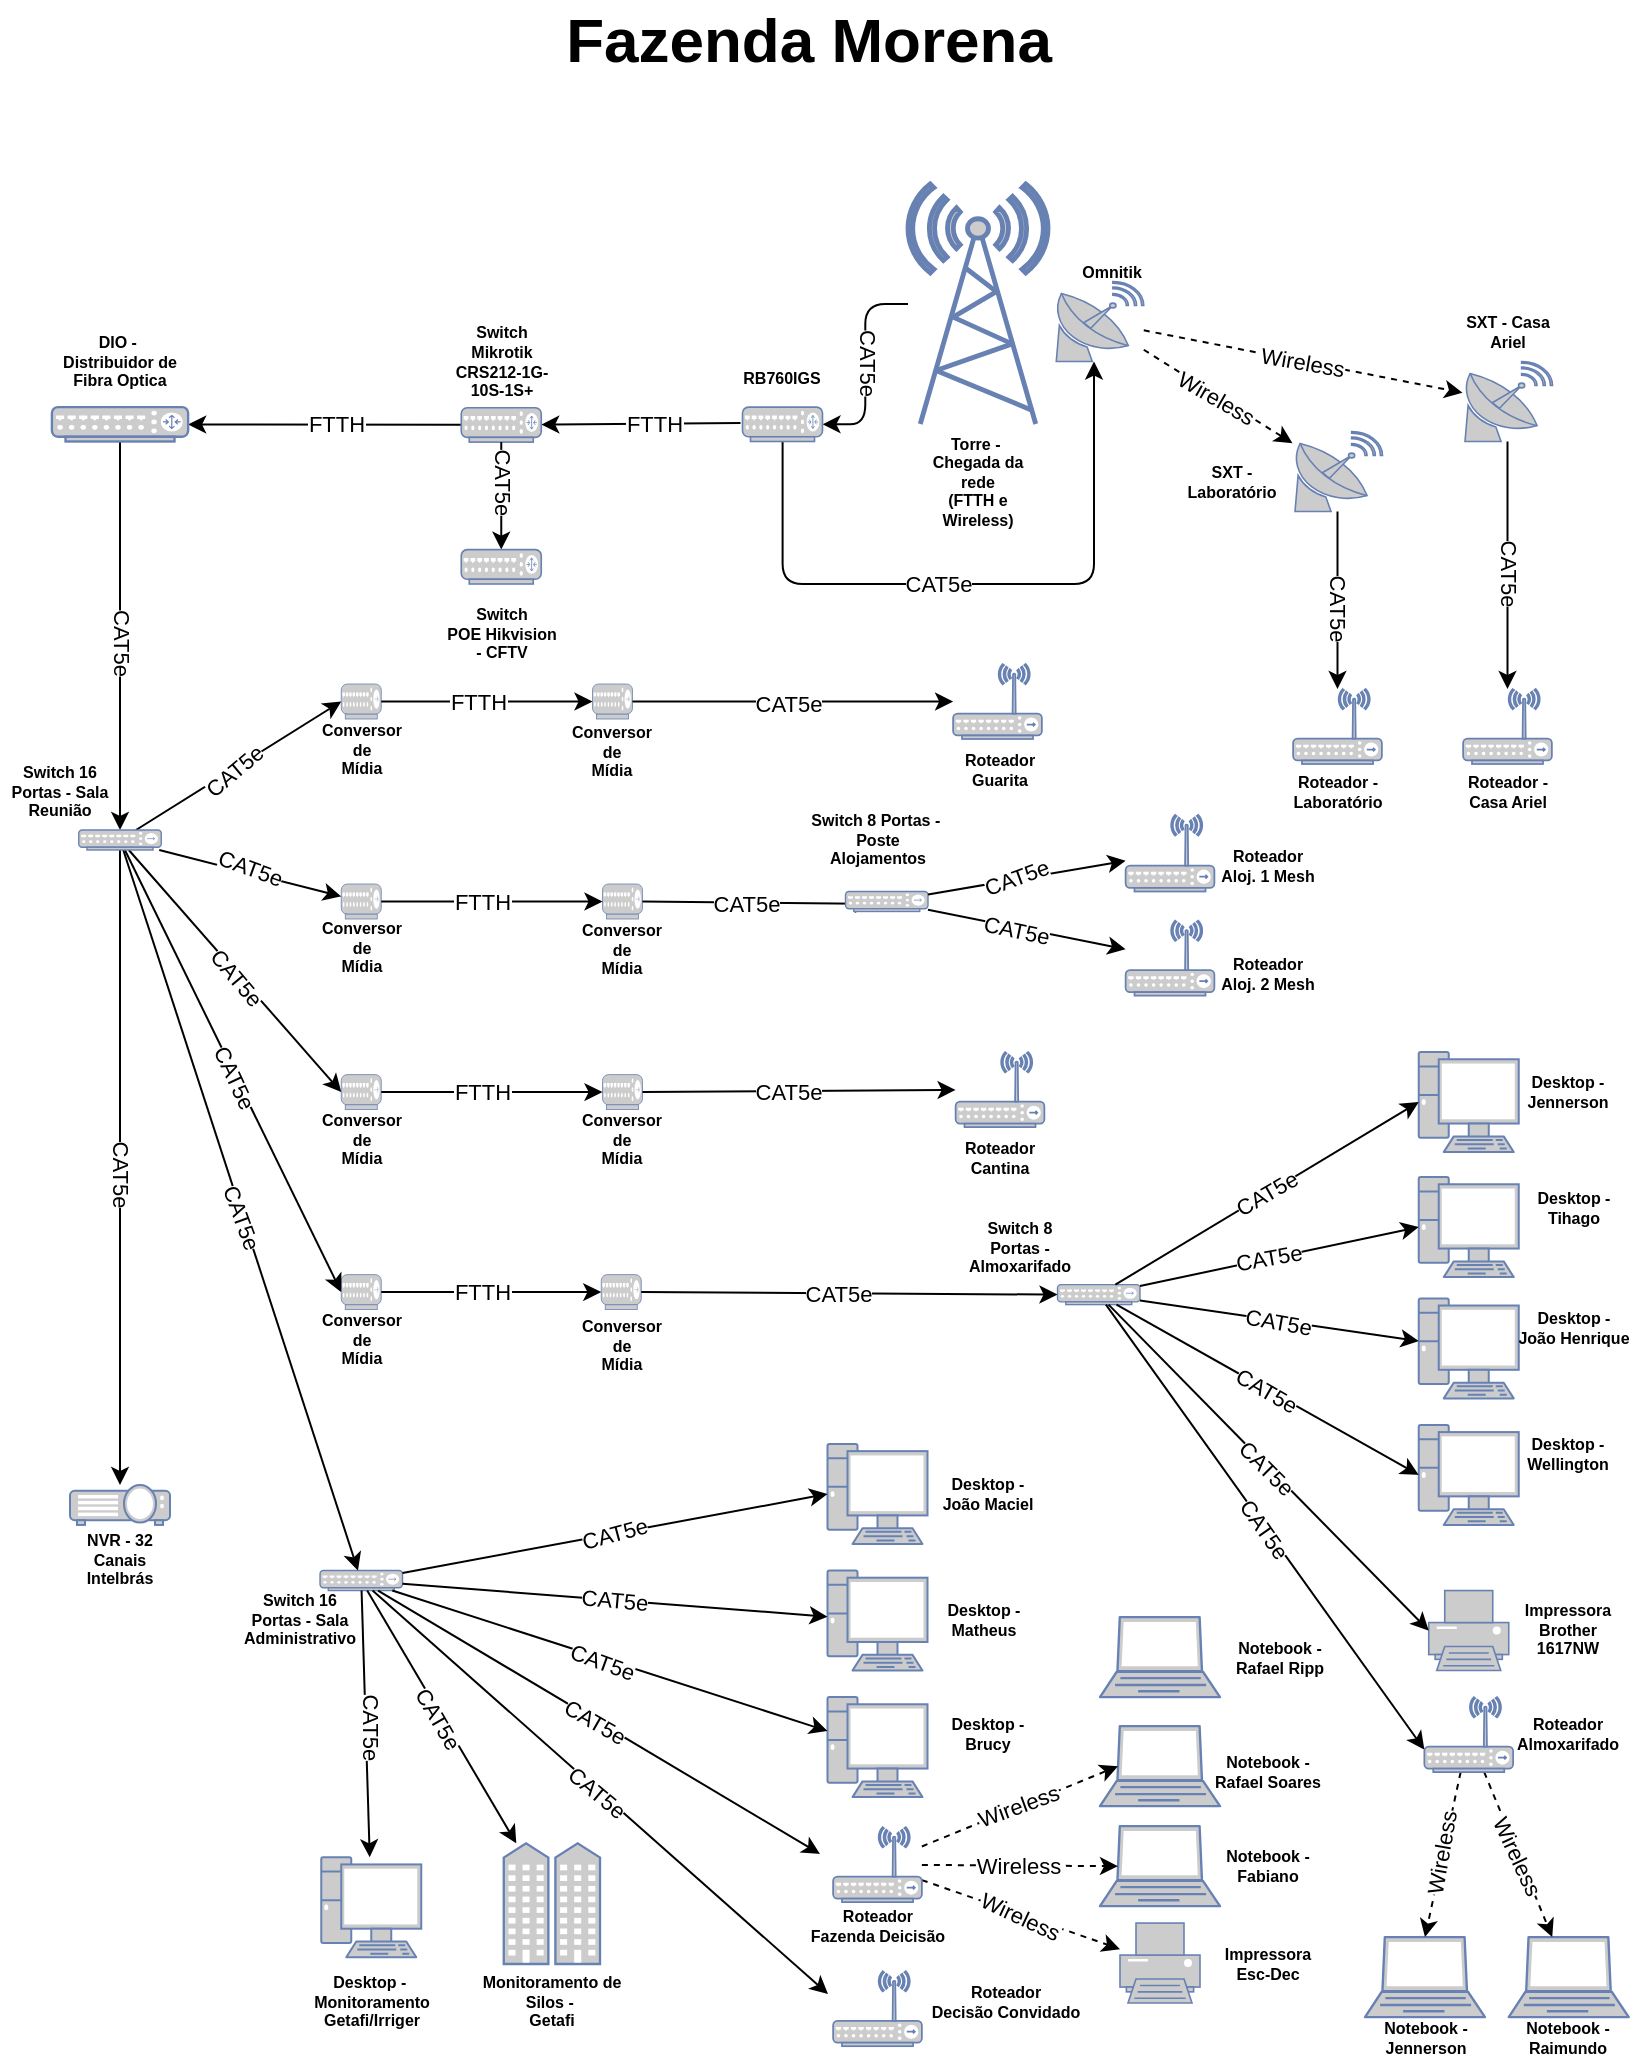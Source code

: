 <mxfile version="21.3.5" type="github">
  <diagram name="Página-1" id="kqtkgq784HLdi7vzzQb3">
    <mxGraphModel dx="1434" dy="796" grid="1" gridSize="10" guides="1" tooltips="1" connect="1" arrows="1" fold="1" page="1" pageScale="1" pageWidth="827" pageHeight="1169" math="0" shadow="0">
      <root>
        <mxCell id="0" />
        <mxCell id="1" parent="0" />
        <mxCell id="mtDc0xT71T_Rfm2EKFGz-1" value="Fazenda Morena" style="text;strokeColor=none;fillColor=none;html=1;fontSize=31;fontStyle=1;verticalAlign=middle;align=center;rounded=1;" parent="1" vertex="1">
          <mxGeometry x="364" y="28" width="100" height="40" as="geometry" />
        </mxCell>
        <mxCell id="mtDc0xT71T_Rfm2EKFGz-2" style="edgeStyle=orthogonalEdgeStyle;rounded=1;orthogonalLoop=1;jettySize=auto;html=1;entryX=1;entryY=0.5;entryDx=0;entryDy=0;entryPerimeter=0;" parent="1" source="mtDc0xT71T_Rfm2EKFGz-3" target="mtDc0xT71T_Rfm2EKFGz-52" edge="1">
          <mxGeometry relative="1" as="geometry" />
        </mxCell>
        <mxCell id="mtDc0xT71T_Rfm2EKFGz-3" value="" style="fontColor=#0066CC;verticalAlign=top;verticalLabelPosition=bottom;labelPosition=center;align=center;html=1;outlineConnect=0;fillColor=#CCCCCC;strokeColor=#6881B3;gradientColor=none;gradientDirection=north;strokeWidth=2;shape=mxgraph.networks.radio_tower;rounded=1;" parent="1" vertex="1">
          <mxGeometry x="464" y="120" width="70" height="120" as="geometry" />
        </mxCell>
        <mxCell id="mtDc0xT71T_Rfm2EKFGz-4" value="" style="fontColor=#0066CC;verticalAlign=top;verticalLabelPosition=bottom;labelPosition=center;align=center;html=1;outlineConnect=0;fillColor=#CCCCCC;strokeColor=#6881B3;gradientColor=none;gradientDirection=north;strokeWidth=2;shape=mxgraph.networks.satellite_dish;rounded=1;" parent="1" vertex="1">
          <mxGeometry x="536.88" y="168.75" width="45" height="40" as="geometry" />
        </mxCell>
        <mxCell id="mtDc0xT71T_Rfm2EKFGz-5" value="" style="fontColor=#0066CC;verticalAlign=top;verticalLabelPosition=bottom;labelPosition=center;align=center;html=1;outlineConnect=0;fillColor=#CCCCCC;strokeColor=#6881B3;gradientColor=none;gradientDirection=north;strokeWidth=2;shape=mxgraph.networks.satellite_dish;direction=east;rounded=1;" parent="1" vertex="1">
          <mxGeometry x="741.25" y="208.75" width="45" height="40" as="geometry" />
        </mxCell>
        <mxCell id="mtDc0xT71T_Rfm2EKFGz-6" value="" style="fontColor=#0066CC;verticalAlign=top;verticalLabelPosition=bottom;labelPosition=center;align=center;html=1;outlineConnect=0;fillColor=#CCCCCC;strokeColor=#6881B3;gradientColor=none;gradientDirection=north;strokeWidth=2;shape=mxgraph.networks.hub;rounded=1;" parent="1" vertex="1">
          <mxGeometry x="538.75" y="670.31" width="41.25" height="10" as="geometry" />
        </mxCell>
        <mxCell id="mtDc0xT71T_Rfm2EKFGz-7" value="" style="fontColor=#0066CC;verticalAlign=top;verticalLabelPosition=bottom;labelPosition=center;align=center;html=1;outlineConnect=0;fillColor=#CCCCCC;strokeColor=#6881B3;gradientColor=none;gradientDirection=north;strokeWidth=2;shape=mxgraph.networks.pc;rounded=1;" parent="1" vertex="1">
          <mxGeometry x="423.75" y="750" width="50" height="50" as="geometry" />
        </mxCell>
        <mxCell id="mtDc0xT71T_Rfm2EKFGz-8" value="" style="fontColor=#0066CC;verticalAlign=top;verticalLabelPosition=bottom;labelPosition=center;align=center;html=1;outlineConnect=0;fillColor=#CCCCCC;strokeColor=#6881B3;gradientColor=none;gradientDirection=north;strokeWidth=2;shape=mxgraph.networks.pc;rounded=1;" parent="1" vertex="1">
          <mxGeometry x="423.75" y="813.28" width="50" height="50" as="geometry" />
        </mxCell>
        <mxCell id="mtDc0xT71T_Rfm2EKFGz-9" value="" style="fontColor=#0066CC;verticalAlign=top;verticalLabelPosition=bottom;labelPosition=center;align=center;html=1;outlineConnect=0;fillColor=#CCCCCC;strokeColor=#6881B3;gradientColor=none;gradientDirection=north;strokeWidth=2;shape=mxgraph.networks.pc;rounded=1;" parent="1" vertex="1">
          <mxGeometry x="423.75" y="876.56" width="50" height="50" as="geometry" />
        </mxCell>
        <mxCell id="mtDc0xT71T_Rfm2EKFGz-10" value="" style="fontColor=#0066CC;verticalAlign=top;verticalLabelPosition=bottom;labelPosition=center;align=center;html=1;outlineConnect=0;fillColor=#CCCCCC;strokeColor=#6881B3;gradientColor=none;gradientDirection=north;strokeWidth=2;shape=mxgraph.networks.laptop;rounded=1;" parent="1" vertex="1">
          <mxGeometry x="560" y="891.09" width="60" height="40" as="geometry" />
        </mxCell>
        <mxCell id="mtDc0xT71T_Rfm2EKFGz-11" value="" style="fontColor=#0066CC;verticalAlign=top;verticalLabelPosition=bottom;labelPosition=center;align=center;html=1;outlineConnect=0;fillColor=#CCCCCC;strokeColor=#6881B3;gradientColor=none;gradientDirection=north;strokeWidth=2;shape=mxgraph.networks.laptop;rounded=1;" parent="1" vertex="1">
          <mxGeometry x="560" y="941.09" width="60" height="40" as="geometry" />
        </mxCell>
        <mxCell id="mtDc0xT71T_Rfm2EKFGz-12" value="" style="fontColor=#0066CC;verticalAlign=top;verticalLabelPosition=bottom;labelPosition=center;align=center;html=1;outlineConnect=0;fillColor=#CCCCCC;strokeColor=#6881B3;gradientColor=none;gradientDirection=north;strokeWidth=2;shape=mxgraph.networks.pc;rounded=1;" parent="1" vertex="1">
          <mxGeometry x="719.37" y="554.06" width="50" height="50" as="geometry" />
        </mxCell>
        <mxCell id="mtDc0xT71T_Rfm2EKFGz-13" value="" style="fontColor=#0066CC;verticalAlign=top;verticalLabelPosition=bottom;labelPosition=center;align=center;html=1;outlineConnect=0;fillColor=#CCCCCC;strokeColor=#6881B3;gradientColor=none;gradientDirection=north;strokeWidth=2;shape=mxgraph.networks.pc;rounded=1;" parent="1" vertex="1">
          <mxGeometry x="719.37" y="616.56" width="50" height="50" as="geometry" />
        </mxCell>
        <mxCell id="mtDc0xT71T_Rfm2EKFGz-14" value="" style="fontColor=#0066CC;verticalAlign=top;verticalLabelPosition=bottom;labelPosition=center;align=center;html=1;outlineConnect=0;fillColor=#CCCCCC;strokeColor=#6881B3;gradientColor=none;gradientDirection=north;strokeWidth=2;shape=mxgraph.networks.pc;rounded=1;" parent="1" vertex="1">
          <mxGeometry x="719.37" y="677.19" width="50" height="50" as="geometry" />
        </mxCell>
        <mxCell id="mtDc0xT71T_Rfm2EKFGz-15" value="" style="fontColor=#0066CC;verticalAlign=top;verticalLabelPosition=bottom;labelPosition=center;align=center;html=1;outlineConnect=0;fillColor=#CCCCCC;strokeColor=#6881B3;gradientColor=none;gradientDirection=north;strokeWidth=2;shape=mxgraph.networks.hub;rounded=1;" parent="1" vertex="1">
          <mxGeometry x="180.63" y="370" width="20" height="17.5" as="geometry" />
        </mxCell>
        <mxCell id="mtDc0xT71T_Rfm2EKFGz-16" value="" style="fontColor=#0066CC;verticalAlign=top;verticalLabelPosition=bottom;labelPosition=center;align=center;html=1;outlineConnect=0;fillColor=#CCCCCC;strokeColor=#6881B3;gradientColor=none;gradientDirection=north;strokeWidth=2;shape=mxgraph.networks.hub;rounded=1;" parent="1" vertex="1">
          <mxGeometry x="180.63" y="470.0" width="20" height="17.5" as="geometry" />
        </mxCell>
        <mxCell id="mtDc0xT71T_Rfm2EKFGz-17" value="" style="fontColor=#0066CC;verticalAlign=top;verticalLabelPosition=bottom;labelPosition=center;align=center;html=1;outlineConnect=0;fillColor=#CCCCCC;strokeColor=#6881B3;gradientColor=none;gradientDirection=north;strokeWidth=2;shape=mxgraph.networks.hub;rounded=1;" parent="1" vertex="1">
          <mxGeometry x="180.63" y="565.31" width="20" height="17.5" as="geometry" />
        </mxCell>
        <mxCell id="mtDc0xT71T_Rfm2EKFGz-20" value="" style="endArrow=classic;html=1;rounded=1;" parent="1" target="mtDc0xT71T_Rfm2EKFGz-178" edge="1">
          <mxGeometry relative="1" as="geometry">
            <mxPoint x="380.25" y="239.5" as="sourcePoint" />
            <mxPoint x="300" y="240" as="targetPoint" />
          </mxGeometry>
        </mxCell>
        <mxCell id="mtDc0xT71T_Rfm2EKFGz-21" value="FTTH" style="edgeLabel;resizable=0;html=1;align=center;verticalAlign=middle;rounded=1;" parent="mtDc0xT71T_Rfm2EKFGz-20" connectable="0" vertex="1">
          <mxGeometry relative="1" as="geometry">
            <mxPoint x="6" as="offset" />
          </mxGeometry>
        </mxCell>
        <mxCell id="mtDc0xT71T_Rfm2EKFGz-22" value="" style="endArrow=classic;html=1;rounded=1;" parent="1" source="mtDc0xT71T_Rfm2EKFGz-178" target="2CgIQUD_HwFbcq3ERgBm-1" edge="1">
          <mxGeometry relative="1" as="geometry">
            <mxPoint x="220" y="240" as="sourcePoint" />
            <mxPoint x="120" y="240" as="targetPoint" />
          </mxGeometry>
        </mxCell>
        <mxCell id="mtDc0xT71T_Rfm2EKFGz-23" value="FTTH" style="edgeLabel;resizable=0;html=1;align=center;verticalAlign=middle;rotation=0;rounded=1;" parent="mtDc0xT71T_Rfm2EKFGz-22" connectable="0" vertex="1">
          <mxGeometry relative="1" as="geometry">
            <mxPoint x="6" y="-1" as="offset" />
          </mxGeometry>
        </mxCell>
        <mxCell id="mtDc0xT71T_Rfm2EKFGz-24" value="" style="endArrow=classic;html=1;rounded=1;" parent="1" source="2CgIQUD_HwFbcq3ERgBm-1" target="mtDc0xT71T_Rfm2EKFGz-171" edge="1">
          <mxGeometry relative="1" as="geometry">
            <mxPoint x="70" y="260" as="sourcePoint" />
            <mxPoint x="70" y="440" as="targetPoint" />
          </mxGeometry>
        </mxCell>
        <mxCell id="mtDc0xT71T_Rfm2EKFGz-25" value="CAT5e" style="edgeLabel;resizable=0;html=1;align=center;verticalAlign=middle;rotation=90;rounded=1;" parent="mtDc0xT71T_Rfm2EKFGz-24" connectable="0" vertex="1">
          <mxGeometry relative="1" as="geometry">
            <mxPoint x="1" y="3" as="offset" />
          </mxGeometry>
        </mxCell>
        <mxCell id="mtDc0xT71T_Rfm2EKFGz-26" value="" style="fontColor=#0066CC;verticalAlign=top;verticalLabelPosition=bottom;labelPosition=center;align=center;html=1;outlineConnect=0;fillColor=#CCCCCC;strokeColor=#6881B3;gradientColor=none;gradientDirection=north;strokeWidth=2;shape=mxgraph.networks.hub;rounded=1;" parent="1" vertex="1">
          <mxGeometry x="306.25" y="370" width="20" height="17.5" as="geometry" />
        </mxCell>
        <mxCell id="mtDc0xT71T_Rfm2EKFGz-27" value="" style="fontColor=#0066CC;verticalAlign=top;verticalLabelPosition=bottom;labelPosition=center;align=center;html=1;outlineConnect=0;fillColor=#CCCCCC;strokeColor=#6881B3;gradientColor=none;gradientDirection=north;strokeWidth=2;shape=mxgraph.networks.hub;rounded=1;" parent="1" vertex="1">
          <mxGeometry x="311.25" y="470" width="20" height="17.5" as="geometry" />
        </mxCell>
        <mxCell id="mtDc0xT71T_Rfm2EKFGz-28" value="" style="endArrow=classic;html=1;rounded=1;entryX=0;entryY=0.5;entryDx=0;entryDy=0;entryPerimeter=0;" parent="1" source="mtDc0xT71T_Rfm2EKFGz-171" target="mtDc0xT71T_Rfm2EKFGz-15" edge="1">
          <mxGeometry relative="1" as="geometry">
            <mxPoint x="97" y="441" as="sourcePoint" />
            <mxPoint x="80.25" y="450" as="targetPoint" />
          </mxGeometry>
        </mxCell>
        <mxCell id="mtDc0xT71T_Rfm2EKFGz-29" value="CAT5e" style="edgeLabel;resizable=0;html=1;align=center;verticalAlign=middle;rotation=-40;rounded=1;" parent="mtDc0xT71T_Rfm2EKFGz-28" connectable="0" vertex="1">
          <mxGeometry relative="1" as="geometry">
            <mxPoint x="-3" y="3" as="offset" />
          </mxGeometry>
        </mxCell>
        <mxCell id="mtDc0xT71T_Rfm2EKFGz-30" value="" style="endArrow=classic;html=1;rounded=1;" parent="1" source="mtDc0xT71T_Rfm2EKFGz-171" target="mtDc0xT71T_Rfm2EKFGz-16" edge="1">
          <mxGeometry relative="1" as="geometry">
            <mxPoint x="100" y="450" as="sourcePoint" />
            <mxPoint x="160" y="470" as="targetPoint" />
          </mxGeometry>
        </mxCell>
        <mxCell id="mtDc0xT71T_Rfm2EKFGz-31" value="CAT5e" style="edgeLabel;resizable=0;html=1;align=center;verticalAlign=middle;rotation=20;rounded=1;" parent="mtDc0xT71T_Rfm2EKFGz-30" connectable="0" vertex="1">
          <mxGeometry relative="1" as="geometry">
            <mxPoint y="-3" as="offset" />
          </mxGeometry>
        </mxCell>
        <mxCell id="mtDc0xT71T_Rfm2EKFGz-32" value="" style="endArrow=classic;html=1;rounded=1;exitX=1;exitY=0.5;exitDx=0;exitDy=0;exitPerimeter=0;" parent="1" source="mtDc0xT71T_Rfm2EKFGz-26" target="mtDc0xT71T_Rfm2EKFGz-146" edge="1">
          <mxGeometry relative="1" as="geometry">
            <mxPoint x="321.25" y="370" as="sourcePoint" />
            <mxPoint x="470" y="379" as="targetPoint" />
          </mxGeometry>
        </mxCell>
        <mxCell id="mtDc0xT71T_Rfm2EKFGz-33" value="CAT5e" style="edgeLabel;resizable=0;html=1;align=center;verticalAlign=middle;rotation=0;rounded=1;" parent="mtDc0xT71T_Rfm2EKFGz-32" connectable="0" vertex="1">
          <mxGeometry relative="1" as="geometry">
            <mxPoint x="-3" y="1" as="offset" />
          </mxGeometry>
        </mxCell>
        <mxCell id="mtDc0xT71T_Rfm2EKFGz-34" value="" style="endArrow=classic;html=1;rounded=1;entryX=0;entryY=0.5;entryDx=0;entryDy=0;entryPerimeter=0;exitX=1;exitY=0.5;exitDx=0;exitDy=0;exitPerimeter=0;" parent="1" source="mtDc0xT71T_Rfm2EKFGz-15" target="mtDc0xT71T_Rfm2EKFGz-26" edge="1">
          <mxGeometry relative="1" as="geometry">
            <mxPoint x="261.25" y="249.5" as="sourcePoint" />
            <mxPoint x="80.25" y="293" as="targetPoint" />
          </mxGeometry>
        </mxCell>
        <mxCell id="mtDc0xT71T_Rfm2EKFGz-35" value="FTTH" style="edgeLabel;resizable=0;html=1;align=center;verticalAlign=middle;rotation=0;rounded=1;" parent="mtDc0xT71T_Rfm2EKFGz-34" connectable="0" vertex="1">
          <mxGeometry relative="1" as="geometry">
            <mxPoint x="-5" as="offset" />
          </mxGeometry>
        </mxCell>
        <mxCell id="mtDc0xT71T_Rfm2EKFGz-36" value="" style="endArrow=classic;html=1;rounded=1;" parent="1" source="mtDc0xT71T_Rfm2EKFGz-16" target="mtDc0xT71T_Rfm2EKFGz-27" edge="1">
          <mxGeometry relative="1" as="geometry">
            <mxPoint x="191.25" y="546.06" as="sourcePoint" />
            <mxPoint x="300" y="479" as="targetPoint" />
          </mxGeometry>
        </mxCell>
        <mxCell id="mtDc0xT71T_Rfm2EKFGz-37" value="FTTH" style="edgeLabel;resizable=0;html=1;align=center;verticalAlign=middle;rotation=0;rounded=1;" parent="mtDc0xT71T_Rfm2EKFGz-36" connectable="0" vertex="1">
          <mxGeometry relative="1" as="geometry">
            <mxPoint x="-5" as="offset" />
          </mxGeometry>
        </mxCell>
        <mxCell id="mtDc0xT71T_Rfm2EKFGz-38" value="" style="fontColor=#0066CC;verticalAlign=top;verticalLabelPosition=bottom;labelPosition=center;align=center;html=1;outlineConnect=0;fillColor=#CCCCCC;strokeColor=#6881B3;gradientColor=none;gradientDirection=north;strokeWidth=2;shape=mxgraph.networks.hub;rounded=1;" parent="1" vertex="1">
          <mxGeometry x="311.25" y="565.31" width="20" height="17.5" as="geometry" />
        </mxCell>
        <mxCell id="mtDc0xT71T_Rfm2EKFGz-39" value="" style="fontColor=#0066CC;verticalAlign=top;verticalLabelPosition=bottom;labelPosition=center;align=center;html=1;outlineConnect=0;fillColor=#CCCCCC;strokeColor=#6881B3;gradientColor=none;gradientDirection=north;strokeWidth=2;shape=mxgraph.networks.hub;rounded=1;" parent="1" vertex="1">
          <mxGeometry x="180.63" y="665.31" width="20" height="17.5" as="geometry" />
        </mxCell>
        <mxCell id="mtDc0xT71T_Rfm2EKFGz-40" value="" style="fontColor=#0066CC;verticalAlign=top;verticalLabelPosition=bottom;labelPosition=center;align=center;html=1;outlineConnect=0;fillColor=#CCCCCC;strokeColor=#6881B3;gradientColor=none;gradientDirection=north;strokeWidth=2;shape=mxgraph.networks.hub;rounded=1;" parent="1" vertex="1">
          <mxGeometry x="310.63" y="665.31" width="20" height="17.5" as="geometry" />
        </mxCell>
        <mxCell id="mtDc0xT71T_Rfm2EKFGz-41" value="Switch&lt;br&gt;Mikrotik&lt;br&gt;CRS212-1G-10S-1S+" style="text;html=1;strokeColor=none;fillColor=none;align=center;verticalAlign=middle;whiteSpace=wrap;rounded=1;fontSize=8;fontStyle=1" parent="1" vertex="1">
          <mxGeometry x="231.25" y="193.75" width="60" height="30" as="geometry" />
        </mxCell>
        <mxCell id="mtDc0xT71T_Rfm2EKFGz-42" value="Conversor&lt;br style=&quot;font-size: 8px;&quot;&gt;de&lt;br style=&quot;font-size: 8px;&quot;&gt;Mídia" style="text;html=1;strokeColor=none;fillColor=none;align=center;verticalAlign=middle;whiteSpace=wrap;rounded=1;fontSize=8;fontStyle=1" parent="1" vertex="1">
          <mxGeometry x="160.63" y="387.5" width="60" height="30" as="geometry" />
        </mxCell>
        <mxCell id="mtDc0xT71T_Rfm2EKFGz-43" value="Conversor&lt;br style=&quot;font-size: 8px;&quot;&gt;de&lt;br style=&quot;font-size: 8px;&quot;&gt;Mídia" style="text;html=1;strokeColor=none;fillColor=none;align=center;verticalAlign=middle;whiteSpace=wrap;rounded=1;fontSize=8;fontStyle=1" parent="1" vertex="1">
          <mxGeometry x="286.25" y="391.25" width="60" height="26.25" as="geometry" />
        </mxCell>
        <mxCell id="mtDc0xT71T_Rfm2EKFGz-44" value="Conversor&lt;br style=&quot;font-size: 8px;&quot;&gt;de&lt;br style=&quot;font-size: 8px;&quot;&gt;Mídia" style="text;html=1;strokeColor=none;fillColor=none;align=center;verticalAlign=middle;whiteSpace=wrap;rounded=1;fontSize=8;fontStyle=1" parent="1" vertex="1">
          <mxGeometry x="291.25" y="488.31" width="60" height="30" as="geometry" />
        </mxCell>
        <mxCell id="mtDc0xT71T_Rfm2EKFGz-45" value="Conversor&lt;br style=&quot;font-size: 8px;&quot;&gt;de&lt;br style=&quot;font-size: 8px;&quot;&gt;Mídia" style="text;html=1;strokeColor=none;fillColor=none;align=center;verticalAlign=middle;whiteSpace=wrap;rounded=1;fontSize=8;fontStyle=1" parent="1" vertex="1">
          <mxGeometry x="160.63" y="487.19" width="60" height="30" as="geometry" />
        </mxCell>
        <mxCell id="mtDc0xT71T_Rfm2EKFGz-46" value="Conversor&lt;br style=&quot;font-size: 8px;&quot;&gt;de&lt;br style=&quot;font-size: 8px;&quot;&gt;Mídia" style="text;html=1;strokeColor=none;fillColor=none;align=center;verticalAlign=middle;whiteSpace=wrap;rounded=1;fontSize=8;fontStyle=1" parent="1" vertex="1">
          <mxGeometry x="160.63" y="582.81" width="60" height="30" as="geometry" />
        </mxCell>
        <mxCell id="mtDc0xT71T_Rfm2EKFGz-47" value="Conversor&lt;br style=&quot;font-size: 8px;&quot;&gt;de&lt;br style=&quot;font-size: 8px;&quot;&gt;Mídia" style="text;html=1;strokeColor=none;fillColor=none;align=center;verticalAlign=middle;whiteSpace=wrap;rounded=1;fontSize=8;fontStyle=1" parent="1" vertex="1">
          <mxGeometry x="291.25" y="582.81" width="60" height="30" as="geometry" />
        </mxCell>
        <mxCell id="mtDc0xT71T_Rfm2EKFGz-48" value="Conversor&lt;br style=&quot;font-size: 8px;&quot;&gt;de&lt;br style=&quot;font-size: 8px;&quot;&gt;Mídia" style="text;html=1;strokeColor=none;fillColor=none;align=center;verticalAlign=middle;whiteSpace=wrap;rounded=1;fontSize=8;fontStyle=1" parent="1" vertex="1">
          <mxGeometry x="160.63" y="682.81" width="60" height="30" as="geometry" />
        </mxCell>
        <mxCell id="mtDc0xT71T_Rfm2EKFGz-49" value="Conversor&lt;br style=&quot;font-size: 8px;&quot;&gt;de&lt;br style=&quot;font-size: 8px;&quot;&gt;Mídia" style="text;html=1;strokeColor=none;fillColor=none;align=center;verticalAlign=middle;whiteSpace=wrap;rounded=1;fontSize=8;fontStyle=1" parent="1" vertex="1">
          <mxGeometry x="290.63" y="685.94" width="60" height="30" as="geometry" />
        </mxCell>
        <mxCell id="mtDc0xT71T_Rfm2EKFGz-50" value="DIO -&amp;nbsp; Distribuidor de Fibra Optica" style="text;html=1;strokeColor=none;fillColor=none;align=center;verticalAlign=middle;whiteSpace=wrap;rounded=1;fontSize=8;fontStyle=1" parent="1" vertex="1">
          <mxGeometry x="40.01" y="193.75" width="60" height="30" as="geometry" />
        </mxCell>
        <mxCell id="mtDc0xT71T_Rfm2EKFGz-51" style="edgeStyle=orthogonalEdgeStyle;rounded=1;orthogonalLoop=1;jettySize=auto;html=1;" parent="1" source="mtDc0xT71T_Rfm2EKFGz-52" target="mtDc0xT71T_Rfm2EKFGz-4" edge="1">
          <mxGeometry relative="1" as="geometry">
            <Array as="points">
              <mxPoint x="401" y="320" />
              <mxPoint x="557" y="320" />
            </Array>
          </mxGeometry>
        </mxCell>
        <mxCell id="mtDc0xT71T_Rfm2EKFGz-52" value="" style="fontColor=#0066CC;verticalAlign=top;verticalLabelPosition=bottom;labelPosition=center;align=center;html=1;outlineConnect=0;fillColor=#CCCCCC;strokeColor=#6881B3;gradientColor=none;gradientDirection=north;strokeWidth=2;shape=mxgraph.networks.router;rounded=1;" parent="1" vertex="1">
          <mxGeometry x="381.25" y="231.56" width="40" height="17.19" as="geometry" />
        </mxCell>
        <mxCell id="mtDc0xT71T_Rfm2EKFGz-53" value="Roteador&lt;br&gt;Guarita" style="text;html=1;strokeColor=none;fillColor=none;align=center;verticalAlign=middle;whiteSpace=wrap;rounded=1;fontSize=8;fontStyle=1" parent="1" vertex="1">
          <mxGeometry x="480" y="397.5" width="60" height="30" as="geometry" />
        </mxCell>
        <mxCell id="mtDc0xT71T_Rfm2EKFGz-54" value="" style="endArrow=classic;html=1;rounded=1;" parent="1" source="mtDc0xT71T_Rfm2EKFGz-17" target="mtDc0xT71T_Rfm2EKFGz-38" edge="1">
          <mxGeometry relative="1" as="geometry">
            <mxPoint x="191.25" y="638.56" as="sourcePoint" />
            <mxPoint x="301.25" y="638.56" as="targetPoint" />
          </mxGeometry>
        </mxCell>
        <mxCell id="mtDc0xT71T_Rfm2EKFGz-55" value="FTTH" style="edgeLabel;resizable=0;html=1;align=center;verticalAlign=middle;rotation=0;rounded=1;" parent="mtDc0xT71T_Rfm2EKFGz-54" connectable="0" vertex="1">
          <mxGeometry relative="1" as="geometry">
            <mxPoint x="-5" as="offset" />
          </mxGeometry>
        </mxCell>
        <mxCell id="mtDc0xT71T_Rfm2EKFGz-56" value="" style="endArrow=classic;html=1;rounded=1;exitX=1;exitY=0.5;exitDx=0;exitDy=0;exitPerimeter=0;entryX=0;entryY=0.5;entryDx=0;entryDy=0;entryPerimeter=0;" parent="1" source="mtDc0xT71T_Rfm2EKFGz-39" target="mtDc0xT71T_Rfm2EKFGz-40" edge="1">
          <mxGeometry relative="1" as="geometry">
            <mxPoint x="215.25" y="757" as="sourcePoint" />
            <mxPoint x="271.25" y="737" as="targetPoint" />
          </mxGeometry>
        </mxCell>
        <mxCell id="mtDc0xT71T_Rfm2EKFGz-57" value="FTTH" style="edgeLabel;resizable=0;html=1;align=center;verticalAlign=middle;rotation=0;rounded=1;" parent="mtDc0xT71T_Rfm2EKFGz-56" connectable="0" vertex="1">
          <mxGeometry relative="1" as="geometry">
            <mxPoint x="-5" as="offset" />
          </mxGeometry>
        </mxCell>
        <mxCell id="mtDc0xT71T_Rfm2EKFGz-58" value="" style="endArrow=classic;html=1;rounded=1;entryX=0;entryY=0.5;entryDx=0;entryDy=0;entryPerimeter=0;" parent="1" source="mtDc0xT71T_Rfm2EKFGz-171" target="mtDc0xT71T_Rfm2EKFGz-17" edge="1">
          <mxGeometry relative="1" as="geometry">
            <mxPoint x="78.917" y="460" as="sourcePoint" />
            <mxPoint x="132" y="600" as="targetPoint" />
          </mxGeometry>
        </mxCell>
        <mxCell id="mtDc0xT71T_Rfm2EKFGz-59" value="CAT5e" style="edgeLabel;resizable=0;html=1;align=center;verticalAlign=middle;rotation=50;rounded=1;" parent="mtDc0xT71T_Rfm2EKFGz-58" connectable="0" vertex="1">
          <mxGeometry relative="1" as="geometry">
            <mxPoint x="1" y="3" as="offset" />
          </mxGeometry>
        </mxCell>
        <mxCell id="mtDc0xT71T_Rfm2EKFGz-60" value="" style="endArrow=classic;html=1;rounded=1;entryX=0;entryY=0.5;entryDx=0;entryDy=0;entryPerimeter=0;" parent="1" source="mtDc0xT71T_Rfm2EKFGz-171" target="mtDc0xT71T_Rfm2EKFGz-39" edge="1">
          <mxGeometry relative="1" as="geometry">
            <mxPoint x="74.938" y="460" as="sourcePoint" />
            <mxPoint x="112" y="669" as="targetPoint" />
          </mxGeometry>
        </mxCell>
        <mxCell id="mtDc0xT71T_Rfm2EKFGz-61" value="CAT5e" style="edgeLabel;resizable=0;html=1;align=center;verticalAlign=middle;rotation=65;rounded=1;" parent="mtDc0xT71T_Rfm2EKFGz-60" connectable="0" vertex="1">
          <mxGeometry relative="1" as="geometry">
            <mxPoint x="1" y="3" as="offset" />
          </mxGeometry>
        </mxCell>
        <mxCell id="mtDc0xT71T_Rfm2EKFGz-62" value="" style="endArrow=classic;html=1;rounded=1;exitX=1;exitY=0.5;exitDx=0;exitDy=0;exitPerimeter=0;entryX=0.336;entryY=0.625;entryDx=0;entryDy=0;entryPerimeter=0;" parent="1" source="mtDc0xT71T_Rfm2EKFGz-27" target="mtDc0xT71T_Rfm2EKFGz-174" edge="1">
          <mxGeometry relative="1" as="geometry">
            <mxPoint x="371.25" y="545.25" as="sourcePoint" />
            <mxPoint x="470" y="480" as="targetPoint" />
          </mxGeometry>
        </mxCell>
        <mxCell id="mtDc0xT71T_Rfm2EKFGz-63" value="CAT5e" style="edgeLabel;resizable=0;html=1;align=center;verticalAlign=middle;rotation=0;rounded=1;" parent="mtDc0xT71T_Rfm2EKFGz-62" connectable="0" vertex="1">
          <mxGeometry relative="1" as="geometry">
            <mxPoint x="-6" as="offset" />
          </mxGeometry>
        </mxCell>
        <mxCell id="mtDc0xT71T_Rfm2EKFGz-64" value="" style="endArrow=classic;html=1;rounded=1;" parent="1" source="mtDc0xT71T_Rfm2EKFGz-174" target="mtDc0xT71T_Rfm2EKFGz-145" edge="1">
          <mxGeometry relative="1" as="geometry">
            <mxPoint x="540" y="479" as="sourcePoint" />
            <mxPoint x="620" y="479" as="targetPoint" />
          </mxGeometry>
        </mxCell>
        <mxCell id="mtDc0xT71T_Rfm2EKFGz-65" value="CAT5e" style="edgeLabel;resizable=0;html=1;align=center;verticalAlign=middle;rotation=12;rounded=1;" parent="mtDc0xT71T_Rfm2EKFGz-64" connectable="0" vertex="1">
          <mxGeometry relative="1" as="geometry">
            <mxPoint x="-6" as="offset" />
          </mxGeometry>
        </mxCell>
        <mxCell id="mtDc0xT71T_Rfm2EKFGz-66" value="Roteador&lt;br&gt;Aloj. 1&amp;nbsp;Mesh" style="text;html=1;strokeColor=none;fillColor=none;align=center;verticalAlign=middle;whiteSpace=wrap;rounded=1;fontSize=8;fontStyle=1" parent="1" vertex="1">
          <mxGeometry x="614" y="445.75" width="60" height="30" as="geometry" />
        </mxCell>
        <mxCell id="mtDc0xT71T_Rfm2EKFGz-67" value="Roteador&lt;br style=&quot;border-color: var(--border-color);&quot;&gt;Aloj. 2 Mesh" style="text;html=1;strokeColor=none;fillColor=none;align=center;verticalAlign=middle;whiteSpace=wrap;rounded=1;fontSize=8;fontStyle=1" parent="1" vertex="1">
          <mxGeometry x="614" y="500" width="60" height="30" as="geometry" />
        </mxCell>
        <mxCell id="mtDc0xT71T_Rfm2EKFGz-68" value="" style="endArrow=classic;html=1;rounded=1;" parent="1" source="mtDc0xT71T_Rfm2EKFGz-38" target="mtDc0xT71T_Rfm2EKFGz-144" edge="1">
          <mxGeometry relative="1" as="geometry">
            <mxPoint x="321.25" y="638.56" as="sourcePoint" />
            <mxPoint x="460" y="572" as="targetPoint" />
          </mxGeometry>
        </mxCell>
        <mxCell id="mtDc0xT71T_Rfm2EKFGz-69" value="CAT5e" style="edgeLabel;resizable=0;html=1;align=center;verticalAlign=middle;rounded=1;" parent="mtDc0xT71T_Rfm2EKFGz-68" connectable="0" vertex="1">
          <mxGeometry relative="1" as="geometry">
            <mxPoint x="-6" as="offset" />
          </mxGeometry>
        </mxCell>
        <mxCell id="mtDc0xT71T_Rfm2EKFGz-70" value="Roteador&lt;br&gt;Cantina" style="text;html=1;strokeColor=none;fillColor=none;align=center;verticalAlign=middle;whiteSpace=wrap;rounded=1;fontSize=8;fontStyle=1" parent="1" vertex="1">
          <mxGeometry x="480" y="591.56" width="60" height="30" as="geometry" />
        </mxCell>
        <mxCell id="mtDc0xT71T_Rfm2EKFGz-71" value="" style="endArrow=classic;html=1;rounded=1;exitX=1;exitY=0.5;exitDx=0;exitDy=0;exitPerimeter=0;entryX=0;entryY=0.5;entryDx=0;entryDy=0;entryPerimeter=0;" parent="1" source="mtDc0xT71T_Rfm2EKFGz-40" target="mtDc0xT71T_Rfm2EKFGz-6" edge="1">
          <mxGeometry relative="1" as="geometry">
            <mxPoint x="345.25" y="754.5" as="sourcePoint" />
            <mxPoint x="401.25" y="737" as="targetPoint" />
          </mxGeometry>
        </mxCell>
        <mxCell id="mtDc0xT71T_Rfm2EKFGz-72" value="CAT5e" style="edgeLabel;resizable=0;html=1;align=center;verticalAlign=middle;rounded=1;" parent="mtDc0xT71T_Rfm2EKFGz-71" connectable="0" vertex="1">
          <mxGeometry relative="1" as="geometry">
            <mxPoint x="-6" as="offset" />
          </mxGeometry>
        </mxCell>
        <mxCell id="mtDc0xT71T_Rfm2EKFGz-73" value="" style="endArrow=classic;html=1;rounded=1;entryX=0;entryY=0.5;entryDx=0;entryDy=0;entryPerimeter=0;" parent="1" source="mtDc0xT71T_Rfm2EKFGz-6" target="mtDc0xT71T_Rfm2EKFGz-12" edge="1">
          <mxGeometry relative="1" as="geometry">
            <mxPoint x="572" y="638" as="sourcePoint" />
            <mxPoint x="485.25" y="682" as="targetPoint" />
          </mxGeometry>
        </mxCell>
        <mxCell id="mtDc0xT71T_Rfm2EKFGz-74" value="CAT5e" style="edgeLabel;resizable=0;html=1;align=center;verticalAlign=middle;rotation=-30;rounded=1;" parent="mtDc0xT71T_Rfm2EKFGz-73" connectable="0" vertex="1">
          <mxGeometry relative="1" as="geometry">
            <mxPoint x="-1" as="offset" />
          </mxGeometry>
        </mxCell>
        <mxCell id="mtDc0xT71T_Rfm2EKFGz-75" value="" style="endArrow=classic;html=1;rounded=1;entryX=0;entryY=0.5;entryDx=0;entryDy=0;entryPerimeter=0;" parent="1" source="mtDc0xT71T_Rfm2EKFGz-6" target="mtDc0xT71T_Rfm2EKFGz-13" edge="1">
          <mxGeometry relative="1" as="geometry">
            <mxPoint x="602" y="652" as="sourcePoint" />
            <mxPoint x="475.25" y="577.31" as="targetPoint" />
          </mxGeometry>
        </mxCell>
        <mxCell id="mtDc0xT71T_Rfm2EKFGz-76" value="CAT5e" style="edgeLabel;resizable=0;html=1;align=center;verticalAlign=middle;rotation=-10;rounded=1;" parent="mtDc0xT71T_Rfm2EKFGz-75" connectable="0" vertex="1">
          <mxGeometry relative="1" as="geometry">
            <mxPoint x="-6" as="offset" />
          </mxGeometry>
        </mxCell>
        <mxCell id="mtDc0xT71T_Rfm2EKFGz-77" value="" style="endArrow=classic;html=1;rounded=1;" parent="1" source="mtDc0xT71T_Rfm2EKFGz-6" target="mtDc0xT71T_Rfm2EKFGz-14" edge="1">
          <mxGeometry relative="1" as="geometry">
            <mxPoint x="611" y="667" as="sourcePoint" />
            <mxPoint x="469.25" y="838.75" as="targetPoint" />
          </mxGeometry>
        </mxCell>
        <mxCell id="mtDc0xT71T_Rfm2EKFGz-78" value="CAT5e" style="edgeLabel;resizable=0;html=1;align=center;verticalAlign=middle;rotation=10;rounded=1;" parent="mtDc0xT71T_Rfm2EKFGz-77" connectable="0" vertex="1">
          <mxGeometry relative="1" as="geometry">
            <mxPoint x="-1" as="offset" />
          </mxGeometry>
        </mxCell>
        <mxCell id="mtDc0xT71T_Rfm2EKFGz-79" value="" style="fontColor=#0066CC;verticalAlign=top;verticalLabelPosition=bottom;labelPosition=center;align=center;html=1;outlineConnect=0;fillColor=#CCCCCC;strokeColor=#6881B3;gradientColor=none;gradientDirection=north;strokeWidth=2;shape=mxgraph.networks.pc;rounded=1;" parent="1" vertex="1">
          <mxGeometry x="719.37" y="740.47" width="50" height="50" as="geometry" />
        </mxCell>
        <mxCell id="mtDc0xT71T_Rfm2EKFGz-80" value="" style="fontColor=#0066CC;verticalAlign=top;verticalLabelPosition=bottom;labelPosition=center;align=center;html=1;outlineConnect=0;fillColor=#CCCCCC;strokeColor=#6881B3;gradientColor=none;gradientDirection=north;strokeWidth=2;shape=mxgraph.networks.laptop;rounded=1;" parent="1" vertex="1">
          <mxGeometry x="692.5" y="996.56" width="60" height="40" as="geometry" />
        </mxCell>
        <mxCell id="mtDc0xT71T_Rfm2EKFGz-81" value="" style="endArrow=classic;html=1;rounded=1;entryX=0;entryY=0.5;entryDx=0;entryDy=0;entryPerimeter=0;" parent="1" source="mtDc0xT71T_Rfm2EKFGz-6" target="mtDc0xT71T_Rfm2EKFGz-79" edge="1">
          <mxGeometry relative="1" as="geometry">
            <mxPoint x="594" y="683" as="sourcePoint" />
            <mxPoint x="511.25" y="818.44" as="targetPoint" />
          </mxGeometry>
        </mxCell>
        <mxCell id="mtDc0xT71T_Rfm2EKFGz-82" value="CAT5e" style="edgeLabel;resizable=0;html=1;align=center;verticalAlign=middle;rotation=30;rounded=1;" parent="mtDc0xT71T_Rfm2EKFGz-81" connectable="0" vertex="1">
          <mxGeometry relative="1" as="geometry">
            <mxPoint x="-1" as="offset" />
          </mxGeometry>
        </mxCell>
        <mxCell id="mtDc0xT71T_Rfm2EKFGz-83" value="" style="fontColor=#0066CC;verticalAlign=top;verticalLabelPosition=bottom;labelPosition=center;align=center;html=1;outlineConnect=0;fillColor=#CCCCCC;strokeColor=#6881B3;gradientColor=none;gradientDirection=north;strokeWidth=2;shape=mxgraph.networks.laptop;rounded=1;" parent="1" vertex="1">
          <mxGeometry x="764.37" y="996.56" width="60" height="40" as="geometry" />
        </mxCell>
        <mxCell id="mtDc0xT71T_Rfm2EKFGz-84" value="" style="endArrow=classic;html=1;rounded=1;strokeColor=default;dashed=1;entryX=0.5;entryY=0;entryDx=0;entryDy=0;entryPerimeter=0;" parent="1" source="mtDc0xT71T_Rfm2EKFGz-111" target="mtDc0xT71T_Rfm2EKFGz-80" edge="1">
          <mxGeometry relative="1" as="geometry">
            <mxPoint x="540" y="720" as="sourcePoint" />
            <mxPoint x="640" y="1000" as="targetPoint" />
          </mxGeometry>
        </mxCell>
        <mxCell id="mtDc0xT71T_Rfm2EKFGz-85" value="Wireless" style="edgeLabel;resizable=0;html=1;align=center;verticalAlign=middle;rotation=-80;rounded=1;" parent="mtDc0xT71T_Rfm2EKFGz-84" connectable="0" vertex="1">
          <mxGeometry relative="1" as="geometry">
            <mxPoint x="-1" as="offset" />
          </mxGeometry>
        </mxCell>
        <mxCell id="mtDc0xT71T_Rfm2EKFGz-86" value="" style="endArrow=classic;html=1;rounded=1;dashed=1;" parent="1" source="mtDc0xT71T_Rfm2EKFGz-111" target="mtDc0xT71T_Rfm2EKFGz-83" edge="1">
          <mxGeometry relative="1" as="geometry">
            <mxPoint x="321.25" y="796.25" as="sourcePoint" />
            <mxPoint x="620" y="900" as="targetPoint" />
          </mxGeometry>
        </mxCell>
        <mxCell id="mtDc0xT71T_Rfm2EKFGz-87" value="Wireless" style="edgeLabel;resizable=0;html=1;align=center;verticalAlign=middle;rotation=65;rounded=1;" parent="mtDc0xT71T_Rfm2EKFGz-86" connectable="0" vertex="1">
          <mxGeometry relative="1" as="geometry">
            <mxPoint as="offset" />
          </mxGeometry>
        </mxCell>
        <mxCell id="mtDc0xT71T_Rfm2EKFGz-88" value="" style="fontColor=#0066CC;verticalAlign=top;verticalLabelPosition=bottom;labelPosition=center;align=center;html=1;outlineConnect=0;fillColor=#CCCCCC;strokeColor=#6881B3;gradientColor=none;gradientDirection=north;strokeWidth=2;shape=mxgraph.networks.hub;rounded=1;" parent="1" vertex="1">
          <mxGeometry x="170.01" y="813.28" width="41.25" height="10" as="geometry" />
        </mxCell>
        <mxCell id="mtDc0xT71T_Rfm2EKFGz-89" value="" style="endArrow=classic;html=1;rounded=1;" parent="1" source="mtDc0xT71T_Rfm2EKFGz-171" target="mtDc0xT71T_Rfm2EKFGz-88" edge="1">
          <mxGeometry relative="1" as="geometry">
            <mxPoint x="73.276" y="460" as="sourcePoint" />
            <mxPoint x="170" y="790" as="targetPoint" />
          </mxGeometry>
        </mxCell>
        <mxCell id="mtDc0xT71T_Rfm2EKFGz-90" value="CAT5e" style="edgeLabel;resizable=0;html=1;align=center;verticalAlign=middle;rotation=70;rounded=1;" parent="mtDc0xT71T_Rfm2EKFGz-89" connectable="0" vertex="1">
          <mxGeometry relative="1" as="geometry">
            <mxPoint x="1" y="3" as="offset" />
          </mxGeometry>
        </mxCell>
        <mxCell id="mtDc0xT71T_Rfm2EKFGz-91" value="" style="fontColor=#0066CC;verticalAlign=top;verticalLabelPosition=bottom;labelPosition=center;align=center;html=1;outlineConnect=0;fillColor=#CCCCCC;strokeColor=#6881B3;gradientColor=none;gradientDirection=north;strokeWidth=2;shape=mxgraph.networks.printer;rounded=1;" parent="1" vertex="1">
          <mxGeometry x="570" y="989.53" width="40" height="40" as="geometry" />
        </mxCell>
        <mxCell id="mtDc0xT71T_Rfm2EKFGz-92" value="" style="endArrow=classic;html=1;rounded=1;dashed=1;" parent="1" source="mtDc0xT71T_Rfm2EKFGz-4" target="mtDc0xT71T_Rfm2EKFGz-5" edge="1">
          <mxGeometry relative="1" as="geometry">
            <mxPoint x="566.75" y="215" as="sourcePoint" />
            <mxPoint x="748.75" y="70" as="targetPoint" />
          </mxGeometry>
        </mxCell>
        <mxCell id="mtDc0xT71T_Rfm2EKFGz-93" value="Wireless" style="edgeLabel;resizable=0;html=1;align=center;verticalAlign=middle;rotation=10;rounded=1;" parent="mtDc0xT71T_Rfm2EKFGz-92" connectable="0" vertex="1">
          <mxGeometry relative="1" as="geometry">
            <mxPoint x="-1" as="offset" />
          </mxGeometry>
        </mxCell>
        <mxCell id="mtDc0xT71T_Rfm2EKFGz-94" value="" style="endArrow=classic;html=1;rounded=1;entryX=0.15;entryY=0.5;entryDx=0;entryDy=0;entryPerimeter=0;strokeColor=default;dashed=1;" parent="1" source="mtDc0xT71T_Rfm2EKFGz-142" target="mtDc0xT71T_Rfm2EKFGz-10" edge="1">
          <mxGeometry relative="1" as="geometry">
            <mxPoint x="500" y="930" as="sourcePoint" />
            <mxPoint x="602" y="978" as="targetPoint" />
          </mxGeometry>
        </mxCell>
        <mxCell id="mtDc0xT71T_Rfm2EKFGz-95" value="Wireless" style="edgeLabel;resizable=0;html=1;align=center;verticalAlign=middle;rotation=-20;rounded=1;" parent="mtDc0xT71T_Rfm2EKFGz-94" connectable="0" vertex="1">
          <mxGeometry relative="1" as="geometry">
            <mxPoint x="-1" as="offset" />
          </mxGeometry>
        </mxCell>
        <mxCell id="mtDc0xT71T_Rfm2EKFGz-96" value="" style="endArrow=classic;html=1;rounded=1;entryX=0.15;entryY=0.5;entryDx=0;entryDy=0;entryPerimeter=0;strokeColor=default;dashed=1;" parent="1" source="mtDc0xT71T_Rfm2EKFGz-142" target="mtDc0xT71T_Rfm2EKFGz-11" edge="1">
          <mxGeometry relative="1" as="geometry">
            <mxPoint x="510" y="960" as="sourcePoint" />
            <mxPoint x="224" y="1148" as="targetPoint" />
          </mxGeometry>
        </mxCell>
        <mxCell id="mtDc0xT71T_Rfm2EKFGz-97" value="Wireless" style="edgeLabel;resizable=0;html=1;align=center;verticalAlign=middle;rotation=0;rounded=1;" parent="mtDc0xT71T_Rfm2EKFGz-96" connectable="0" vertex="1">
          <mxGeometry relative="1" as="geometry">
            <mxPoint x="-1" as="offset" />
          </mxGeometry>
        </mxCell>
        <mxCell id="mtDc0xT71T_Rfm2EKFGz-98" value="" style="endArrow=classic;html=1;rounded=1;entryX=0;entryY=0.5;entryDx=0;entryDy=0;entryPerimeter=0;" parent="1" source="mtDc0xT71T_Rfm2EKFGz-88" target="mtDc0xT71T_Rfm2EKFGz-7" edge="1">
          <mxGeometry relative="1" as="geometry">
            <mxPoint x="-20" y="904.69" as="sourcePoint" />
            <mxPoint x="140" y="989.69" as="targetPoint" />
          </mxGeometry>
        </mxCell>
        <mxCell id="mtDc0xT71T_Rfm2EKFGz-99" value="CAT5e" style="edgeLabel;resizable=0;html=1;align=center;verticalAlign=middle;rotation=-15;rounded=1;" parent="mtDc0xT71T_Rfm2EKFGz-98" connectable="0" vertex="1">
          <mxGeometry relative="1" as="geometry">
            <mxPoint x="-1" as="offset" />
          </mxGeometry>
        </mxCell>
        <mxCell id="mtDc0xT71T_Rfm2EKFGz-100" value="" style="endArrow=classic;html=1;rounded=1;" parent="1" source="mtDc0xT71T_Rfm2EKFGz-88" target="mtDc0xT71T_Rfm2EKFGz-8" edge="1">
          <mxGeometry relative="1" as="geometry">
            <mxPoint x="51.25" y="1010" as="sourcePoint" />
            <mxPoint x="211.25" y="1095" as="targetPoint" />
          </mxGeometry>
        </mxCell>
        <mxCell id="mtDc0xT71T_Rfm2EKFGz-101" value="CAT5e" style="edgeLabel;resizable=0;html=1;align=center;verticalAlign=middle;rotation=5;rounded=1;" parent="mtDc0xT71T_Rfm2EKFGz-100" connectable="0" vertex="1">
          <mxGeometry relative="1" as="geometry">
            <mxPoint x="-1" as="offset" />
          </mxGeometry>
        </mxCell>
        <mxCell id="mtDc0xT71T_Rfm2EKFGz-102" value="" style="endArrow=classic;html=1;rounded=1;" parent="1" source="mtDc0xT71T_Rfm2EKFGz-88" target="mtDc0xT71T_Rfm2EKFGz-9" edge="1">
          <mxGeometry relative="1" as="geometry">
            <mxPoint x="60" y="970" as="sourcePoint" />
            <mxPoint x="220" y="1055" as="targetPoint" />
          </mxGeometry>
        </mxCell>
        <mxCell id="mtDc0xT71T_Rfm2EKFGz-103" value="CAT5e" style="edgeLabel;resizable=0;html=1;align=center;verticalAlign=middle;rotation=20;rounded=1;" parent="mtDc0xT71T_Rfm2EKFGz-102" connectable="0" vertex="1">
          <mxGeometry relative="1" as="geometry">
            <mxPoint x="-4" as="offset" />
          </mxGeometry>
        </mxCell>
        <mxCell id="mtDc0xT71T_Rfm2EKFGz-104" value="" style="endArrow=classic;html=1;rounded=1;" parent="1" source="mtDc0xT71T_Rfm2EKFGz-88" edge="1">
          <mxGeometry relative="1" as="geometry">
            <mxPoint x="80" y="1040" as="sourcePoint" />
            <mxPoint x="420" y="955" as="targetPoint" />
          </mxGeometry>
        </mxCell>
        <mxCell id="mtDc0xT71T_Rfm2EKFGz-105" value="CAT5e" style="edgeLabel;resizable=0;html=1;align=center;verticalAlign=middle;rotation=30;rounded=1;" parent="mtDc0xT71T_Rfm2EKFGz-104" connectable="0" vertex="1">
          <mxGeometry relative="1" as="geometry">
            <mxPoint x="-2" as="offset" />
          </mxGeometry>
        </mxCell>
        <mxCell id="mtDc0xT71T_Rfm2EKFGz-106" value="" style="endArrow=classic;html=1;rounded=1;strokeColor=default;dashed=1;" parent="1" source="mtDc0xT71T_Rfm2EKFGz-142" target="mtDc0xT71T_Rfm2EKFGz-91" edge="1">
          <mxGeometry relative="1" as="geometry">
            <mxPoint x="500" y="1000" as="sourcePoint" />
            <mxPoint x="189" y="1105" as="targetPoint" />
          </mxGeometry>
        </mxCell>
        <mxCell id="mtDc0xT71T_Rfm2EKFGz-107" value="Wireless" style="edgeLabel;resizable=0;html=1;align=center;verticalAlign=middle;rotation=25;rounded=1;" parent="mtDc0xT71T_Rfm2EKFGz-106" connectable="0" vertex="1">
          <mxGeometry relative="1" as="geometry">
            <mxPoint x="-1" as="offset" />
          </mxGeometry>
        </mxCell>
        <mxCell id="mtDc0xT71T_Rfm2EKFGz-108" value="" style="fontColor=#0066CC;verticalAlign=top;verticalLabelPosition=bottom;labelPosition=center;align=center;html=1;outlineConnect=0;fillColor=#CCCCCC;strokeColor=#6881B3;gradientColor=none;gradientDirection=north;strokeWidth=2;shape=mxgraph.networks.printer;rounded=1;" parent="1" vertex="1">
          <mxGeometry x="724.37" y="823.28" width="40" height="40" as="geometry" />
        </mxCell>
        <mxCell id="mtDc0xT71T_Rfm2EKFGz-109" value="" style="endArrow=classic;html=1;rounded=1;entryX=0;entryY=0.5;entryDx=0;entryDy=0;entryPerimeter=0;" parent="1" source="mtDc0xT71T_Rfm2EKFGz-6" target="mtDc0xT71T_Rfm2EKFGz-108" edge="1">
          <mxGeometry relative="1" as="geometry">
            <mxPoint x="574" y="693" as="sourcePoint" />
            <mxPoint x="560" y="949.69" as="targetPoint" />
          </mxGeometry>
        </mxCell>
        <mxCell id="mtDc0xT71T_Rfm2EKFGz-110" value="CAT5e" style="edgeLabel;resizable=0;html=1;align=center;verticalAlign=middle;rotation=45;rounded=1;" parent="mtDc0xT71T_Rfm2EKFGz-109" connectable="0" vertex="1">
          <mxGeometry relative="1" as="geometry">
            <mxPoint x="-1" as="offset" />
          </mxGeometry>
        </mxCell>
        <mxCell id="mtDc0xT71T_Rfm2EKFGz-111" value="" style="fontColor=#0066CC;verticalAlign=top;verticalLabelPosition=bottom;labelPosition=center;align=center;html=1;outlineConnect=0;fillColor=#CCCCCC;strokeColor=#6881B3;gradientColor=none;gradientDirection=north;strokeWidth=2;shape=mxgraph.networks.wireless_hub;rounded=1;" parent="1" vertex="1">
          <mxGeometry x="722.18" y="876.56" width="44.38" height="37.5" as="geometry" />
        </mxCell>
        <mxCell id="mtDc0xT71T_Rfm2EKFGz-112" value="" style="endArrow=classic;html=1;rounded=1;entryX=0;entryY=0.7;entryDx=0;entryDy=0;entryPerimeter=0;" parent="1" source="mtDc0xT71T_Rfm2EKFGz-6" target="mtDc0xT71T_Rfm2EKFGz-111" edge="1">
          <mxGeometry relative="1" as="geometry">
            <mxPoint x="554" y="702" as="sourcePoint" />
            <mxPoint x="570.25" y="1026.25" as="targetPoint" />
          </mxGeometry>
        </mxCell>
        <mxCell id="mtDc0xT71T_Rfm2EKFGz-113" value="CAT5e" style="edgeLabel;resizable=0;html=1;align=center;verticalAlign=middle;rotation=55;rounded=1;" parent="mtDc0xT71T_Rfm2EKFGz-112" connectable="0" vertex="1">
          <mxGeometry relative="1" as="geometry">
            <mxPoint x="-1" as="offset" />
          </mxGeometry>
        </mxCell>
        <mxCell id="mtDc0xT71T_Rfm2EKFGz-114" value="" style="endArrow=classic;html=1;rounded=1;" parent="1" source="mtDc0xT71T_Rfm2EKFGz-5" target="mtDc0xT71T_Rfm2EKFGz-148" edge="1">
          <mxGeometry relative="1" as="geometry">
            <mxPoint x="750" y="270" as="sourcePoint" />
            <mxPoint x="760" y="350" as="targetPoint" />
          </mxGeometry>
        </mxCell>
        <mxCell id="mtDc0xT71T_Rfm2EKFGz-115" value="CAT5e" style="edgeLabel;resizable=0;html=1;align=center;verticalAlign=middle;rotation=90;rounded=1;" parent="mtDc0xT71T_Rfm2EKFGz-114" connectable="0" vertex="1">
          <mxGeometry relative="1" as="geometry">
            <mxPoint x="1" y="3" as="offset" />
          </mxGeometry>
        </mxCell>
        <mxCell id="mtDc0xT71T_Rfm2EKFGz-116" value="" style="fontColor=#0066CC;verticalAlign=top;verticalLabelPosition=bottom;labelPosition=center;align=center;html=1;outlineConnect=0;fillColor=#CCCCCC;strokeColor=#6881B3;gradientColor=none;gradientDirection=north;strokeWidth=2;shape=mxgraph.networks.satellite_dish;direction=east;rounded=1;" parent="1" vertex="1">
          <mxGeometry x="656.25" y="243.75" width="45" height="40" as="geometry" />
        </mxCell>
        <mxCell id="mtDc0xT71T_Rfm2EKFGz-117" value="" style="endArrow=classic;html=1;rounded=1;" parent="1" source="mtDc0xT71T_Rfm2EKFGz-116" target="mtDc0xT71T_Rfm2EKFGz-147" edge="1">
          <mxGeometry relative="1" as="geometry">
            <mxPoint x="720" y="293" as="sourcePoint" />
            <mxPoint x="678.75" y="356.25" as="targetPoint" />
          </mxGeometry>
        </mxCell>
        <mxCell id="mtDc0xT71T_Rfm2EKFGz-118" value="CAT5e" style="edgeLabel;resizable=0;html=1;align=center;verticalAlign=middle;rotation=90;rounded=1;" parent="mtDc0xT71T_Rfm2EKFGz-117" connectable="0" vertex="1">
          <mxGeometry relative="1" as="geometry">
            <mxPoint x="1" y="3" as="offset" />
          </mxGeometry>
        </mxCell>
        <mxCell id="mtDc0xT71T_Rfm2EKFGz-119" value="" style="endArrow=classic;html=1;rounded=1;dashed=1;" parent="1" source="mtDc0xT71T_Rfm2EKFGz-4" target="mtDc0xT71T_Rfm2EKFGz-116" edge="1">
          <mxGeometry relative="1" as="geometry">
            <mxPoint x="596" y="239" as="sourcePoint" />
            <mxPoint x="751" y="239" as="targetPoint" />
          </mxGeometry>
        </mxCell>
        <mxCell id="mtDc0xT71T_Rfm2EKFGz-120" value="Wireless" style="edgeLabel;resizable=0;html=1;align=center;verticalAlign=middle;rotation=30;rounded=1;" parent="mtDc0xT71T_Rfm2EKFGz-119" connectable="0" vertex="1">
          <mxGeometry relative="1" as="geometry">
            <mxPoint x="-1" as="offset" />
          </mxGeometry>
        </mxCell>
        <mxCell id="mtDc0xT71T_Rfm2EKFGz-121" value="CAT5e" style="edgeLabel;resizable=0;html=1;align=center;verticalAlign=middle;rounded=1;" parent="1" connectable="0" vertex="1">
          <mxGeometry x="478.751" y="320.002" as="geometry" />
        </mxCell>
        <mxCell id="mtDc0xT71T_Rfm2EKFGz-122" value="CAT5e" style="edgeLabel;resizable=0;html=1;align=center;verticalAlign=middle;rotation=90;rounded=1;" parent="1" connectable="0" vertex="1">
          <mxGeometry x="444" y="208.75" as="geometry" />
        </mxCell>
        <mxCell id="mtDc0xT71T_Rfm2EKFGz-123" value="RB760IGS" style="text;html=1;strokeColor=none;fillColor=none;align=center;verticalAlign=middle;whiteSpace=wrap;rounded=1;fontSize=8;fontStyle=1" parent="1" vertex="1">
          <mxGeometry x="371.25" y="201.56" width="60" height="30" as="geometry" />
        </mxCell>
        <mxCell id="mtDc0xT71T_Rfm2EKFGz-124" value="Switch 16 Portas - Sala Reunião" style="text;html=1;strokeColor=none;fillColor=none;align=center;verticalAlign=middle;whiteSpace=wrap;rounded=1;fontSize=8;fontStyle=1" parent="1" vertex="1">
          <mxGeometry x="10" y="408.75" width="60" height="30" as="geometry" />
        </mxCell>
        <mxCell id="mtDc0xT71T_Rfm2EKFGz-125" value="Switch 16 Portas - Sala Administrativo" style="text;html=1;strokeColor=none;fillColor=none;align=center;verticalAlign=middle;whiteSpace=wrap;rounded=1;fontSize=8;fontStyle=1" parent="1" vertex="1">
          <mxGeometry x="130" y="823.28" width="60" height="30" as="geometry" />
        </mxCell>
        <mxCell id="mtDc0xT71T_Rfm2EKFGz-126" value="Switch 8 Portas - Almoxarifado" style="text;html=1;strokeColor=none;fillColor=none;align=center;verticalAlign=middle;whiteSpace=wrap;rounded=1;fontSize=8;fontStyle=1" parent="1" vertex="1">
          <mxGeometry x="490" y="636.56" width="60" height="30" as="geometry" />
        </mxCell>
        <mxCell id="mtDc0xT71T_Rfm2EKFGz-127" value="Omnitik" style="text;html=1;strokeColor=none;fillColor=none;align=center;verticalAlign=middle;whiteSpace=wrap;rounded=1;fontSize=8;fontStyle=1" parent="1" vertex="1">
          <mxGeometry x="536.25" y="148.75" width="60" height="30" as="geometry" />
        </mxCell>
        <mxCell id="mtDc0xT71T_Rfm2EKFGz-128" value="SXT - Laboratório" style="text;html=1;strokeColor=none;fillColor=none;align=center;verticalAlign=middle;whiteSpace=wrap;rounded=1;fontSize=8;fontStyle=1" parent="1" vertex="1">
          <mxGeometry x="596.25" y="253.75" width="60" height="30" as="geometry" />
        </mxCell>
        <mxCell id="mtDc0xT71T_Rfm2EKFGz-129" value="SXT - Casa Ariel" style="text;html=1;strokeColor=none;fillColor=none;align=center;verticalAlign=middle;whiteSpace=wrap;rounded=1;fontSize=8;fontStyle=1" parent="1" vertex="1">
          <mxGeometry x="733.75" y="178.75" width="60" height="30" as="geometry" />
        </mxCell>
        <mxCell id="mtDc0xT71T_Rfm2EKFGz-130" value="Roteador - Laboratório" style="text;html=1;strokeColor=none;fillColor=none;align=center;verticalAlign=middle;whiteSpace=wrap;rounded=1;fontSize=8;fontStyle=1" parent="1" vertex="1">
          <mxGeometry x="648.75" y="408.75" width="60" height="30" as="geometry" />
        </mxCell>
        <mxCell id="mtDc0xT71T_Rfm2EKFGz-131" value="Roteador - Casa Ariel" style="text;html=1;strokeColor=none;fillColor=none;align=center;verticalAlign=middle;whiteSpace=wrap;rounded=1;fontSize=8;fontStyle=1" parent="1" vertex="1">
          <mxGeometry x="733.75" y="408.75" width="60" height="30" as="geometry" />
        </mxCell>
        <mxCell id="mtDc0xT71T_Rfm2EKFGz-132" value="Notebook - Raimundo" style="text;html=1;strokeColor=none;fillColor=none;align=center;verticalAlign=middle;whiteSpace=wrap;rounded=1;fontSize=8;fontStyle=1" parent="1" vertex="1">
          <mxGeometry x="764.37" y="1031.56" width="60" height="30" as="geometry" />
        </mxCell>
        <mxCell id="mtDc0xT71T_Rfm2EKFGz-133" value="Desktop - Jennerson" style="text;html=1;strokeColor=none;fillColor=none;align=center;verticalAlign=middle;whiteSpace=wrap;rounded=1;fontSize=8;fontStyle=1" parent="1" vertex="1">
          <mxGeometry x="764.37" y="559.06" width="60" height="30" as="geometry" />
        </mxCell>
        <mxCell id="mtDc0xT71T_Rfm2EKFGz-134" value="Desktop - Tihago" style="text;html=1;strokeColor=none;fillColor=none;align=center;verticalAlign=middle;whiteSpace=wrap;rounded=1;fontSize=8;fontStyle=1" parent="1" vertex="1">
          <mxGeometry x="767" y="616.56" width="60" height="30" as="geometry" />
        </mxCell>
        <mxCell id="mtDc0xT71T_Rfm2EKFGz-135" value="Desktop - &lt;br&gt;João Henrique" style="text;html=1;strokeColor=none;fillColor=none;align=center;verticalAlign=middle;whiteSpace=wrap;rounded=1;fontSize=8;fontStyle=1" parent="1" vertex="1">
          <mxGeometry x="767" y="677.19" width="60" height="30" as="geometry" />
        </mxCell>
        <mxCell id="mtDc0xT71T_Rfm2EKFGz-136" value="Desktop - Wellington" style="text;html=1;strokeColor=none;fillColor=none;align=center;verticalAlign=middle;whiteSpace=wrap;rounded=1;fontSize=8;fontStyle=1" parent="1" vertex="1">
          <mxGeometry x="764.37" y="740.47" width="60" height="30" as="geometry" />
        </mxCell>
        <mxCell id="mtDc0xT71T_Rfm2EKFGz-137" value="Notebook - Jennerson" style="text;html=1;strokeColor=none;fillColor=none;align=center;verticalAlign=middle;whiteSpace=wrap;rounded=1;fontSize=8;fontStyle=1" parent="1" vertex="1">
          <mxGeometry x="692.5" y="1031.56" width="60" height="30" as="geometry" />
        </mxCell>
        <mxCell id="mtDc0xT71T_Rfm2EKFGz-138" value="Impressora&lt;br&gt;Brother&lt;br&gt;1617NW" style="text;html=1;strokeColor=none;fillColor=none;align=center;verticalAlign=middle;whiteSpace=wrap;rounded=1;fontSize=8;fontStyle=1" parent="1" vertex="1">
          <mxGeometry x="764.37" y="828.28" width="60" height="30" as="geometry" />
        </mxCell>
        <mxCell id="mtDc0xT71T_Rfm2EKFGz-139" value="Roteador&lt;br&gt;Almoxarifado" style="text;html=1;strokeColor=none;fillColor=none;align=center;verticalAlign=middle;whiteSpace=wrap;rounded=1;fontSize=8;fontStyle=1" parent="1" vertex="1">
          <mxGeometry x="764.37" y="880.31" width="60" height="30" as="geometry" />
        </mxCell>
        <mxCell id="mtDc0xT71T_Rfm2EKFGz-140" value="Notebook - Rafael Soares" style="text;html=1;strokeColor=none;fillColor=none;align=center;verticalAlign=middle;whiteSpace=wrap;rounded=1;fontSize=8;fontStyle=1" parent="1" vertex="1">
          <mxGeometry x="614" y="899.0" width="60" height="30" as="geometry" />
        </mxCell>
        <mxCell id="mtDc0xT71T_Rfm2EKFGz-141" value="Notebook -Fabiano" style="text;html=1;strokeColor=none;fillColor=none;align=center;verticalAlign=middle;whiteSpace=wrap;rounded=1;fontSize=8;fontStyle=1" parent="1" vertex="1">
          <mxGeometry x="614" y="946.09" width="60" height="30" as="geometry" />
        </mxCell>
        <mxCell id="mtDc0xT71T_Rfm2EKFGz-142" value="" style="fontColor=#0066CC;verticalAlign=top;verticalLabelPosition=bottom;labelPosition=center;align=center;html=1;outlineConnect=0;fillColor=#CCCCCC;strokeColor=#6881B3;gradientColor=none;gradientDirection=north;strokeWidth=2;shape=mxgraph.networks.wireless_hub;rounded=1;" parent="1" vertex="1">
          <mxGeometry x="426.56" y="941.56" width="44.38" height="37.5" as="geometry" />
        </mxCell>
        <mxCell id="mtDc0xT71T_Rfm2EKFGz-143" value="Impressora Esc-Dec" style="text;html=1;strokeColor=none;fillColor=none;align=center;verticalAlign=middle;whiteSpace=wrap;rounded=1;fontSize=8;fontStyle=1" parent="1" vertex="1">
          <mxGeometry x="614" y="994.53" width="60" height="30" as="geometry" />
        </mxCell>
        <mxCell id="mtDc0xT71T_Rfm2EKFGz-144" value="" style="fontColor=#0066CC;verticalAlign=top;verticalLabelPosition=bottom;labelPosition=center;align=center;html=1;outlineConnect=0;fillColor=#CCCCCC;strokeColor=#6881B3;gradientColor=none;gradientDirection=north;strokeWidth=2;shape=mxgraph.networks.wireless_hub;rounded=1;" parent="1" vertex="1">
          <mxGeometry x="487.81" y="554.06" width="44.38" height="37.5" as="geometry" />
        </mxCell>
        <mxCell id="mtDc0xT71T_Rfm2EKFGz-145" value="" style="fontColor=#0066CC;verticalAlign=top;verticalLabelPosition=bottom;labelPosition=center;align=center;html=1;outlineConnect=0;fillColor=#CCCCCC;strokeColor=#6881B3;gradientColor=none;gradientDirection=north;strokeWidth=2;shape=mxgraph.networks.wireless_hub;rounded=1;" parent="1" vertex="1">
          <mxGeometry x="572.81" y="488.31" width="44.38" height="37.5" as="geometry" />
        </mxCell>
        <mxCell id="mtDc0xT71T_Rfm2EKFGz-146" value="" style="fontColor=#0066CC;verticalAlign=top;verticalLabelPosition=bottom;labelPosition=center;align=center;html=1;outlineConnect=0;fillColor=#CCCCCC;strokeColor=#6881B3;gradientColor=none;gradientDirection=north;strokeWidth=2;shape=mxgraph.networks.wireless_hub;rounded=1;" parent="1" vertex="1">
          <mxGeometry x="486.56" y="360.0" width="44.38" height="37.5" as="geometry" />
        </mxCell>
        <mxCell id="mtDc0xT71T_Rfm2EKFGz-147" value="" style="fontColor=#0066CC;verticalAlign=top;verticalLabelPosition=bottom;labelPosition=center;align=center;html=1;outlineConnect=0;fillColor=#CCCCCC;strokeColor=#6881B3;gradientColor=none;gradientDirection=north;strokeWidth=2;shape=mxgraph.networks.wireless_hub;rounded=1;" parent="1" vertex="1">
          <mxGeometry x="656.56" y="372.5" width="44.38" height="37.5" as="geometry" />
        </mxCell>
        <mxCell id="mtDc0xT71T_Rfm2EKFGz-148" value="" style="fontColor=#0066CC;verticalAlign=top;verticalLabelPosition=bottom;labelPosition=center;align=center;html=1;outlineConnect=0;fillColor=#CCCCCC;strokeColor=#6881B3;gradientColor=none;gradientDirection=north;strokeWidth=2;shape=mxgraph.networks.wireless_hub;rounded=1;" parent="1" vertex="1">
          <mxGeometry x="741.56" y="372.5" width="44.38" height="37.5" as="geometry" />
        </mxCell>
        <mxCell id="mtDc0xT71T_Rfm2EKFGz-149" value="" style="fontColor=#0066CC;verticalAlign=top;verticalLabelPosition=bottom;labelPosition=center;align=center;html=1;outlineConnect=0;fillColor=#CCCCCC;strokeColor=#6881B3;gradientColor=none;gradientDirection=north;strokeWidth=2;shape=mxgraph.networks.wireless_hub;rounded=1;" parent="1" vertex="1">
          <mxGeometry x="572.81" y="435.44" width="44.38" height="38.31" as="geometry" />
        </mxCell>
        <mxCell id="mtDc0xT71T_Rfm2EKFGz-150" value="Roteador&lt;br&gt;Fazenda Deicisão" style="text;html=1;strokeColor=none;fillColor=none;align=center;verticalAlign=middle;whiteSpace=wrap;rounded=1;fontSize=8;fontStyle=1" parent="1" vertex="1">
          <mxGeometry x="411.75" y="976.09" width="74" height="30" as="geometry" />
        </mxCell>
        <mxCell id="mtDc0xT71T_Rfm2EKFGz-151" value="Torre -&amp;nbsp;&lt;br&gt;Chegada da rede&lt;br&gt;(FTTH e Wireless)" style="text;html=1;strokeColor=none;fillColor=none;align=center;verticalAlign=middle;whiteSpace=wrap;rounded=1;fontSize=8;fontStyle=1" parent="1" vertex="1">
          <mxGeometry x="469" y="253.75" width="60" height="30" as="geometry" />
        </mxCell>
        <mxCell id="mtDc0xT71T_Rfm2EKFGz-152" value="Desktop - &lt;br&gt;João Maciel" style="text;html=1;strokeColor=none;fillColor=none;align=center;verticalAlign=middle;whiteSpace=wrap;rounded=1;fontSize=8;fontStyle=1" parent="1" vertex="1">
          <mxGeometry x="474" y="760" width="60" height="30" as="geometry" />
        </mxCell>
        <mxCell id="mtDc0xT71T_Rfm2EKFGz-153" value="Desktop - &lt;br&gt;Matheus" style="text;html=1;strokeColor=none;fillColor=none;align=center;verticalAlign=middle;whiteSpace=wrap;rounded=1;fontSize=8;fontStyle=1" parent="1" vertex="1">
          <mxGeometry x="472.19" y="823.28" width="60" height="30" as="geometry" />
        </mxCell>
        <mxCell id="mtDc0xT71T_Rfm2EKFGz-154" value="Desktop - &lt;br&gt;Brucy" style="text;html=1;strokeColor=none;fillColor=none;align=center;verticalAlign=middle;whiteSpace=wrap;rounded=1;fontSize=8;fontStyle=1" parent="1" vertex="1">
          <mxGeometry x="473.75" y="880.31" width="60" height="30" as="geometry" />
        </mxCell>
        <mxCell id="mtDc0xT71T_Rfm2EKFGz-155" value="" style="fontColor=#0066CC;verticalAlign=top;verticalLabelPosition=bottom;labelPosition=center;align=center;html=1;outlineConnect=0;fillColor=#CCCCCC;strokeColor=#6881B3;gradientColor=none;gradientDirection=north;strokeWidth=2;shape=mxgraph.networks.wireless_hub;rounded=1;" parent="1" vertex="1">
          <mxGeometry x="426.56" y="1013.59" width="44.38" height="37.5" as="geometry" />
        </mxCell>
        <mxCell id="mtDc0xT71T_Rfm2EKFGz-156" value="Roteador&lt;br&gt;Decisão Convidado" style="text;html=1;strokeColor=none;fillColor=none;align=center;verticalAlign=middle;whiteSpace=wrap;rounded=1;fontSize=8;fontStyle=1" parent="1" vertex="1">
          <mxGeometry x="473.75" y="1013.59" width="78.25" height="30" as="geometry" />
        </mxCell>
        <mxCell id="mtDc0xT71T_Rfm2EKFGz-157" value="" style="endArrow=classic;html=1;rounded=1;" parent="1" source="mtDc0xT71T_Rfm2EKFGz-88" edge="1">
          <mxGeometry relative="1" as="geometry">
            <mxPoint x="160.63" y="891.09" as="sourcePoint" />
            <mxPoint x="424" y="1025" as="targetPoint" />
          </mxGeometry>
        </mxCell>
        <mxCell id="mtDc0xT71T_Rfm2EKFGz-158" value="CAT5e" style="edgeLabel;resizable=0;html=1;align=center;verticalAlign=middle;rotation=40;rounded=1;" parent="mtDc0xT71T_Rfm2EKFGz-157" connectable="0" vertex="1">
          <mxGeometry relative="1" as="geometry">
            <mxPoint x="-2" as="offset" />
          </mxGeometry>
        </mxCell>
        <mxCell id="mtDc0xT71T_Rfm2EKFGz-159" value="" style="fontColor=#0066CC;verticalAlign=top;verticalLabelPosition=bottom;labelPosition=center;align=center;html=1;outlineConnect=0;fillColor=#CCCCCC;strokeColor=#6881B3;gradientColor=none;gradientDirection=north;strokeWidth=2;shape=mxgraph.networks.community;rounded=1;" parent="1" vertex="1">
          <mxGeometry x="261.88" y="949.68" width="48.12" height="60.32" as="geometry" />
        </mxCell>
        <mxCell id="mtDc0xT71T_Rfm2EKFGz-160" value="" style="fontColor=#0066CC;verticalAlign=top;verticalLabelPosition=bottom;labelPosition=center;align=center;html=1;outlineConnect=0;fillColor=#CCCCCC;strokeColor=#6881B3;gradientColor=none;gradientDirection=north;strokeWidth=2;shape=mxgraph.networks.pc;rounded=1;" parent="1" vertex="1">
          <mxGeometry x="170.63" y="956.64" width="50" height="50" as="geometry" />
        </mxCell>
        <mxCell id="mtDc0xT71T_Rfm2EKFGz-161" value="" style="endArrow=classic;html=1;rounded=1;" parent="1" source="mtDc0xT71T_Rfm2EKFGz-88" target="mtDc0xT71T_Rfm2EKFGz-159" edge="1">
          <mxGeometry relative="1" as="geometry">
            <mxPoint x="21.25" y="1006.64" as="sourcePoint" />
            <mxPoint x="251.25" y="1190.64" as="targetPoint" />
          </mxGeometry>
        </mxCell>
        <mxCell id="mtDc0xT71T_Rfm2EKFGz-162" value="CAT5e" style="edgeLabel;resizable=0;html=1;align=center;verticalAlign=middle;rotation=60;rounded=1;" parent="mtDc0xT71T_Rfm2EKFGz-161" connectable="0" vertex="1">
          <mxGeometry relative="1" as="geometry">
            <mxPoint x="-2" as="offset" />
          </mxGeometry>
        </mxCell>
        <mxCell id="mtDc0xT71T_Rfm2EKFGz-163" value="" style="endArrow=classic;html=1;rounded=1;" parent="1" source="mtDc0xT71T_Rfm2EKFGz-88" target="mtDc0xT71T_Rfm2EKFGz-160" edge="1">
          <mxGeometry relative="1" as="geometry">
            <mxPoint x="-9.37" y="960" as="sourcePoint" />
            <mxPoint x="220.63" y="1144" as="targetPoint" />
          </mxGeometry>
        </mxCell>
        <mxCell id="mtDc0xT71T_Rfm2EKFGz-164" value="CAT5e" style="edgeLabel;resizable=0;html=1;align=center;verticalAlign=middle;rotation=90;rounded=1;" parent="mtDc0xT71T_Rfm2EKFGz-163" connectable="0" vertex="1">
          <mxGeometry relative="1" as="geometry">
            <mxPoint x="3" y="1" as="offset" />
          </mxGeometry>
        </mxCell>
        <mxCell id="mtDc0xT71T_Rfm2EKFGz-165" value="Desktop -&amp;nbsp;&lt;br&gt;Monitoramento&lt;br&gt;Getafi/Irriger" style="text;html=1;strokeColor=none;fillColor=none;align=center;verticalAlign=middle;whiteSpace=wrap;rounded=1;fontSize=8;fontStyle=1" parent="1" vertex="1">
          <mxGeometry x="156.51" y="1013.59" width="78.25" height="30" as="geometry" />
        </mxCell>
        <mxCell id="mtDc0xT71T_Rfm2EKFGz-166" value="Monitoramento de Silos -&amp;nbsp;&lt;br&gt;Getafi" style="text;html=1;strokeColor=none;fillColor=none;align=center;verticalAlign=middle;whiteSpace=wrap;rounded=1;fontSize=8;fontStyle=1" parent="1" vertex="1">
          <mxGeometry x="247.44" y="1013.59" width="78.25" height="30" as="geometry" />
        </mxCell>
        <mxCell id="mtDc0xT71T_Rfm2EKFGz-167" value="" style="fontColor=#0066CC;verticalAlign=top;verticalLabelPosition=bottom;labelPosition=center;align=center;html=1;outlineConnect=0;fillColor=#CCCCCC;strokeColor=#6881B3;gradientColor=none;gradientDirection=north;strokeWidth=2;shape=mxgraph.networks.video_projector;rounded=1;" parent="1" vertex="1">
          <mxGeometry x="45" y="770.47" width="50" height="20" as="geometry" />
        </mxCell>
        <mxCell id="mtDc0xT71T_Rfm2EKFGz-168" value="" style="endArrow=classic;html=1;rounded=1;" parent="1" source="mtDc0xT71T_Rfm2EKFGz-171" target="mtDc0xT71T_Rfm2EKFGz-167" edge="1">
          <mxGeometry relative="1" as="geometry">
            <mxPoint x="66" y="481" as="sourcePoint" />
            <mxPoint x="16" y="850.5" as="targetPoint" />
          </mxGeometry>
        </mxCell>
        <mxCell id="mtDc0xT71T_Rfm2EKFGz-169" value="CAT5e" style="edgeLabel;resizable=0;html=1;align=center;verticalAlign=middle;rotation=90;rounded=1;" parent="mtDc0xT71T_Rfm2EKFGz-168" connectable="0" vertex="1">
          <mxGeometry relative="1" as="geometry">
            <mxPoint x="1" y="3" as="offset" />
          </mxGeometry>
        </mxCell>
        <mxCell id="mtDc0xT71T_Rfm2EKFGz-170" value="NVR - 32 Canais Intelbrás" style="text;html=1;strokeColor=none;fillColor=none;align=center;verticalAlign=middle;whiteSpace=wrap;rounded=1;fontSize=8;fontStyle=1" parent="1" vertex="1">
          <mxGeometry x="40" y="793.28" width="60" height="30" as="geometry" />
        </mxCell>
        <mxCell id="mtDc0xT71T_Rfm2EKFGz-171" value="" style="fontColor=#0066CC;verticalAlign=top;verticalLabelPosition=bottom;labelPosition=center;align=center;html=1;outlineConnect=0;fillColor=#CCCCCC;strokeColor=#6881B3;gradientColor=none;gradientDirection=north;strokeWidth=2;shape=mxgraph.networks.hub;rounded=1;" parent="1" vertex="1">
          <mxGeometry x="49.38" y="443.0" width="41.25" height="10" as="geometry" />
        </mxCell>
        <mxCell id="mtDc0xT71T_Rfm2EKFGz-172" value="" style="fontColor=#0066CC;verticalAlign=top;verticalLabelPosition=bottom;labelPosition=center;align=center;html=1;outlineConnect=0;fillColor=#CCCCCC;strokeColor=#6881B3;gradientColor=none;gradientDirection=north;strokeWidth=2;shape=mxgraph.networks.laptop;rounded=1;" parent="1" vertex="1">
          <mxGeometry x="560" y="836.56" width="60" height="40" as="geometry" />
        </mxCell>
        <mxCell id="mtDc0xT71T_Rfm2EKFGz-173" value="Notebook - Rafael Ripp" style="text;html=1;strokeColor=none;fillColor=none;align=center;verticalAlign=middle;whiteSpace=wrap;rounded=1;fontSize=8;fontStyle=1" parent="1" vertex="1">
          <mxGeometry x="620" y="841.56" width="60" height="30" as="geometry" />
        </mxCell>
        <mxCell id="mtDc0xT71T_Rfm2EKFGz-174" value="" style="fontColor=#0066CC;verticalAlign=top;verticalLabelPosition=bottom;labelPosition=center;align=center;html=1;outlineConnect=0;fillColor=#CCCCCC;strokeColor=#6881B3;gradientColor=none;gradientDirection=north;strokeWidth=2;shape=mxgraph.networks.hub;rounded=1;" parent="1" vertex="1">
          <mxGeometry x="432.75" y="473.75" width="41.25" height="10" as="geometry" />
        </mxCell>
        <mxCell id="mtDc0xT71T_Rfm2EKFGz-175" value="" style="endArrow=classic;html=1;rounded=1;" parent="1" source="mtDc0xT71T_Rfm2EKFGz-174" target="mtDc0xT71T_Rfm2EKFGz-149" edge="1">
          <mxGeometry relative="1" as="geometry">
            <mxPoint x="541" y="489" as="sourcePoint" />
            <mxPoint x="643" y="489" as="targetPoint" />
          </mxGeometry>
        </mxCell>
        <mxCell id="mtDc0xT71T_Rfm2EKFGz-176" value="CAT5e" style="edgeLabel;resizable=0;html=1;align=center;verticalAlign=middle;rotation=-20;rounded=1;" parent="mtDc0xT71T_Rfm2EKFGz-175" connectable="0" vertex="1">
          <mxGeometry relative="1" as="geometry">
            <mxPoint x="-6" as="offset" />
          </mxGeometry>
        </mxCell>
        <mxCell id="mtDc0xT71T_Rfm2EKFGz-177" value="Switch 8 Portas -&amp;nbsp;&lt;br&gt;Poste Alojamentos" style="text;html=1;strokeColor=none;fillColor=none;align=center;verticalAlign=middle;whiteSpace=wrap;rounded=1;fontSize=8;fontStyle=1" parent="1" vertex="1">
          <mxGeometry x="413.94" y="433" width="69.62" height="30" as="geometry" />
        </mxCell>
        <mxCell id="mtDc0xT71T_Rfm2EKFGz-178" value="" style="fontColor=#0066CC;verticalAlign=top;verticalLabelPosition=bottom;labelPosition=center;align=center;html=1;outlineConnect=0;fillColor=#CCCCCC;strokeColor=#6881B3;gradientColor=none;gradientDirection=north;strokeWidth=2;shape=mxgraph.networks.router;rounded=1;" parent="1" vertex="1">
          <mxGeometry x="240.63" y="231.87" width="40" height="17.19" as="geometry" />
        </mxCell>
        <mxCell id="2CgIQUD_HwFbcq3ERgBm-1" value="" style="fontColor=#0066CC;verticalAlign=top;verticalLabelPosition=bottom;labelPosition=center;align=center;html=1;outlineConnect=0;fillColor=#CCCCCC;strokeColor=#6881B3;gradientColor=none;gradientDirection=north;strokeWidth=2;shape=mxgraph.networks.router;rounded=1;" vertex="1" parent="1">
          <mxGeometry x="35.95" y="231.56" width="68.12" height="17.19" as="geometry" />
        </mxCell>
        <mxCell id="2CgIQUD_HwFbcq3ERgBm-2" value="" style="endArrow=classic;html=1;rounded=1;" edge="1" parent="1" source="mtDc0xT71T_Rfm2EKFGz-178" target="2CgIQUD_HwFbcq3ERgBm-4">
          <mxGeometry relative="1" as="geometry">
            <mxPoint x="260.13" y="253.75" as="sourcePoint" />
            <mxPoint x="260" y="290" as="targetPoint" />
          </mxGeometry>
        </mxCell>
        <mxCell id="2CgIQUD_HwFbcq3ERgBm-3" value="CAT5e" style="edgeLabel;resizable=0;html=1;align=center;verticalAlign=middle;rotation=90;rounded=1;" connectable="0" vertex="1" parent="2CgIQUD_HwFbcq3ERgBm-2">
          <mxGeometry relative="1" as="geometry">
            <mxPoint x="1" y="-7" as="offset" />
          </mxGeometry>
        </mxCell>
        <mxCell id="2CgIQUD_HwFbcq3ERgBm-4" value="" style="fontColor=#0066CC;verticalAlign=top;verticalLabelPosition=bottom;labelPosition=center;align=center;html=1;outlineConnect=0;fillColor=#CCCCCC;strokeColor=#6881B3;gradientColor=none;gradientDirection=north;strokeWidth=2;shape=mxgraph.networks.router;rounded=1;" vertex="1" parent="1">
          <mxGeometry x="240.63" y="302.81" width="40" height="17.19" as="geometry" />
        </mxCell>
        <mxCell id="2CgIQUD_HwFbcq3ERgBm-5" value="Switch&lt;br&gt;POE Hikvision - CFTV" style="text;html=1;strokeColor=none;fillColor=none;align=center;verticalAlign=middle;whiteSpace=wrap;rounded=1;fontSize=8;fontStyle=1" vertex="1" parent="1">
          <mxGeometry x="231.25" y="330" width="60" height="30" as="geometry" />
        </mxCell>
      </root>
    </mxGraphModel>
  </diagram>
</mxfile>
